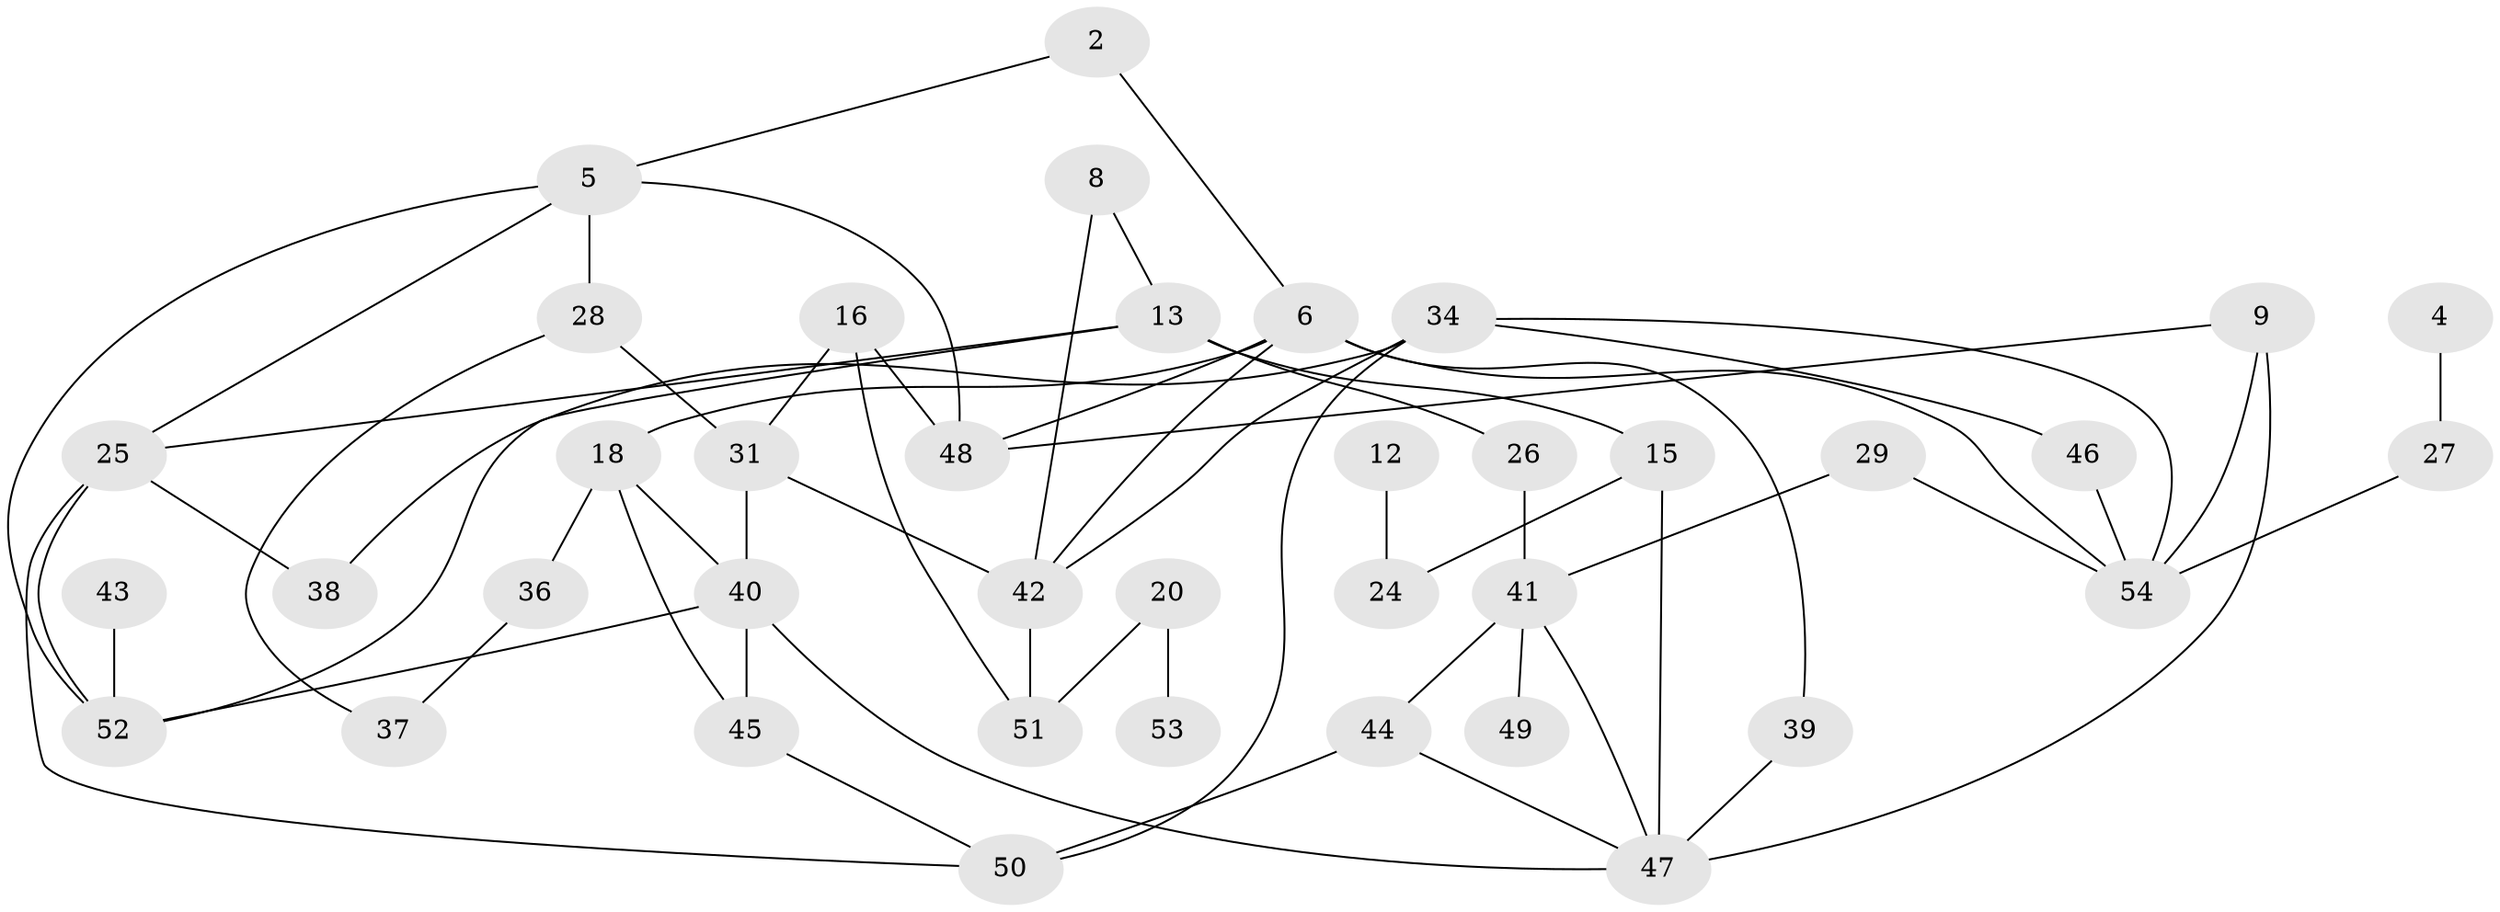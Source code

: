 // original degree distribution, {4: 0.13333333333333333, 2: 0.23333333333333334, 3: 0.2111111111111111, 0: 0.16666666666666666, 1: 0.17777777777777778, 5: 0.07777777777777778}
// Generated by graph-tools (version 1.1) at 2025/35/03/04/25 23:35:47]
// undirected, 39 vertices, 62 edges
graph export_dot {
  node [color=gray90,style=filled];
  2;
  4;
  5;
  6;
  8;
  9;
  12;
  13;
  15;
  16;
  18;
  20;
  24;
  25;
  26;
  27;
  28;
  29;
  31;
  34;
  36;
  37;
  38;
  39;
  40;
  41;
  42;
  43;
  44;
  45;
  46;
  47;
  48;
  49;
  50;
  51;
  52;
  53;
  54;
  2 -- 5 [weight=1.0];
  2 -- 6 [weight=1.0];
  4 -- 27 [weight=1.0];
  5 -- 25 [weight=1.0];
  5 -- 28 [weight=1.0];
  5 -- 48 [weight=1.0];
  5 -- 52 [weight=1.0];
  6 -- 18 [weight=1.0];
  6 -- 39 [weight=1.0];
  6 -- 42 [weight=1.0];
  6 -- 48 [weight=1.0];
  6 -- 54 [weight=1.0];
  8 -- 13 [weight=1.0];
  8 -- 42 [weight=1.0];
  9 -- 47 [weight=1.0];
  9 -- 48 [weight=1.0];
  9 -- 54 [weight=1.0];
  12 -- 24 [weight=1.0];
  13 -- 15 [weight=1.0];
  13 -- 25 [weight=1.0];
  13 -- 26 [weight=1.0];
  13 -- 52 [weight=1.0];
  15 -- 24 [weight=1.0];
  15 -- 47 [weight=1.0];
  16 -- 31 [weight=1.0];
  16 -- 48 [weight=1.0];
  16 -- 51 [weight=1.0];
  18 -- 36 [weight=2.0];
  18 -- 40 [weight=1.0];
  18 -- 45 [weight=1.0];
  20 -- 51 [weight=1.0];
  20 -- 53 [weight=1.0];
  25 -- 38 [weight=1.0];
  25 -- 50 [weight=1.0];
  25 -- 52 [weight=1.0];
  26 -- 41 [weight=1.0];
  27 -- 54 [weight=1.0];
  28 -- 31 [weight=1.0];
  28 -- 37 [weight=1.0];
  29 -- 41 [weight=1.0];
  29 -- 54 [weight=1.0];
  31 -- 40 [weight=2.0];
  31 -- 42 [weight=1.0];
  34 -- 38 [weight=1.0];
  34 -- 42 [weight=1.0];
  34 -- 46 [weight=1.0];
  34 -- 50 [weight=1.0];
  34 -- 54 [weight=1.0];
  36 -- 37 [weight=1.0];
  39 -- 47 [weight=1.0];
  40 -- 45 [weight=1.0];
  40 -- 47 [weight=1.0];
  40 -- 52 [weight=1.0];
  41 -- 44 [weight=1.0];
  41 -- 47 [weight=1.0];
  41 -- 49 [weight=1.0];
  42 -- 51 [weight=1.0];
  43 -- 52 [weight=1.0];
  44 -- 47 [weight=1.0];
  44 -- 50 [weight=1.0];
  45 -- 50 [weight=1.0];
  46 -- 54 [weight=1.0];
}
